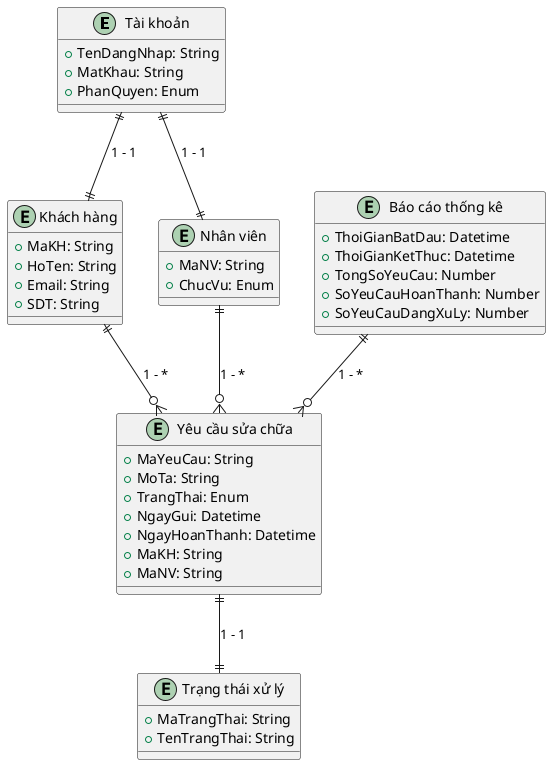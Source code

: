 @startuml

entity "Tài khoản" as TaiKhoan {
    +TenDangNhap: String
    +MatKhau: String
    +PhanQuyen: Enum
}

entity "Khách hàng" as KhachHang {
    +MaKH: String
    +HoTen: String
    +Email: String
    +SDT: String
}

entity "Nhân viên" as NhanVien {
    +MaNV: String
    +ChucVu: Enum
}

entity "Yêu cầu sửa chữa" as YeuCauSuaChua {
    +MaYeuCau: String
    +MoTa: String
    +TrangThai: Enum
    +NgayGui: Datetime
    +NgayHoanThanh: Datetime
    +MaKH: String
    +MaNV: String
}

entity "Báo cáo thống kê" as BaoCaoThongKe {
    +ThoiGianBatDau: Datetime
    +ThoiGianKetThuc: Datetime
    +TongSoYeuCau: Number
    +SoYeuCauHoanThanh: Number
    +SoYeuCauDangXuLy: Number
}

entity "Trạng thái xử lý" as TrangThai {
    +MaTrangThai: String
    +TenTrangThai: String
}

TaiKhoan ||--|| KhachHang : "1 - 1"
TaiKhoan ||--|| NhanVien : "1 - 1"
KhachHang ||--o{ YeuCauSuaChua : "1 - *"
NhanVien ||--o{ YeuCauSuaChua : "1 - *"
YeuCauSuaChua ||--|| TrangThai : "1 - 1"
BaoCaoThongKe ||--o{ YeuCauSuaChua : "1 - *"

@enduml
